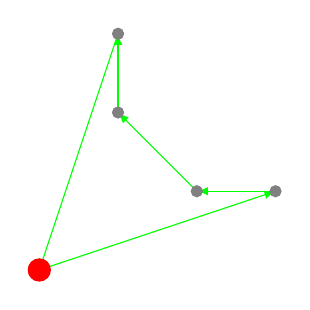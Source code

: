 \draw [green, -latex] (0, 0) -- (3, 1);
\filldraw [gray] (0, 0) circle (2pt);
\draw [green, -latex] (3, 1) --(2, 1);
\filldraw [gray] (3, 1) circle (2pt);
\draw [green, -latex] (2, 1) --(1, 2);
\filldraw [gray] (2, 1) circle (2pt);
\draw [green, -latex] (1, 2) --(1, 3);
\filldraw [gray] (1, 2) circle (2pt);
\draw [green, -latex] (1, 3) --(0, 0);
\filldraw (1, 3) [gray] circle (2pt);
\filldraw [red] (0, 0) circle (4pt);
